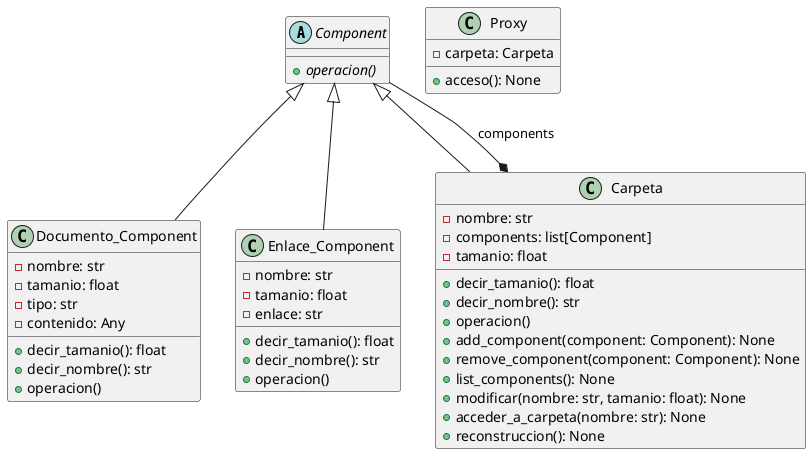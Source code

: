 @startuml

abstract class Component {
    {abstract} +operacion()
}

class Documento_Component {
    -nombre: str
    -tamanio: float
    -tipo: str
    -contenido: Any
    +decir_tamanio(): float
    +decir_nombre(): str
    +operacion()
}

class Enlace_Component {
    -nombre: str
    -tamanio: float
    -enlace: str
    +decir_tamanio(): float
    +decir_nombre(): str
    +operacion()
}

class Carpeta {
    -nombre: str
    -components: list[Component]
    -tamanio: float
    +decir_tamanio(): float
    +decir_nombre(): str
    +operacion()
    +add_component(component: Component): None
    +remove_component(component: Component): None
    +list_components(): None
    +modificar(nombre: str, tamanio: float): None
    +acceder_a_carpeta(nombre: str): None
    +reconstruccion(): None
}

class Proxy {
    -carpeta: Carpeta
    +acceso(): None
}

Component <|-- Documento_Component
Component <|-- Enlace_Component
Component <|-- Carpeta

Carpeta *-- Component : components

@enduml
